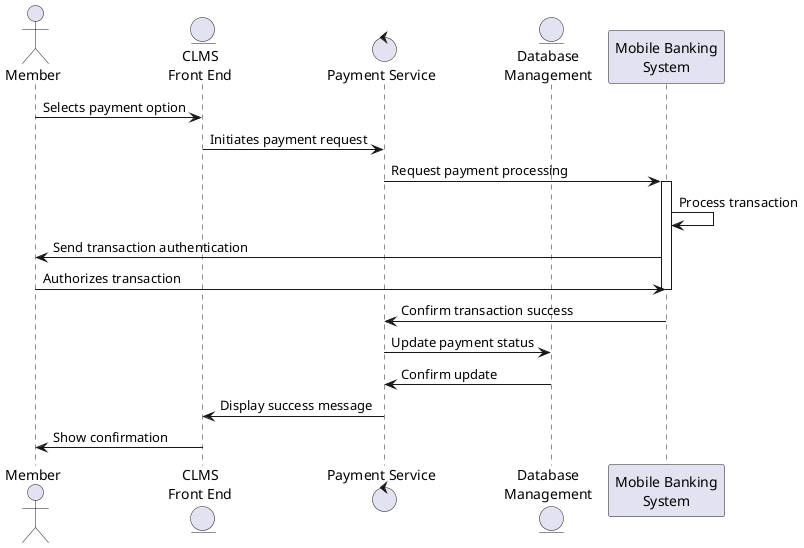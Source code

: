 @startuml
actor Member
entity "CLMS\nFront End" as FrontEnd
control "Payment Service" as PaymentService
entity "Database\nManagement" as Database
participant "Mobile Banking\nSystem" as MobileBanking

Member -> FrontEnd : Selects payment option
FrontEnd -> PaymentService : Initiates payment request
PaymentService -> MobileBanking : Request payment processing
activate MobileBanking

MobileBanking -> MobileBanking : Process transaction
MobileBanking -> Member : Send transaction authentication
Member -> MobileBanking : Authorizes transaction

deactivate MobileBanking
MobileBanking -> PaymentService : Confirm transaction success
PaymentService -> Database : Update payment status
Database -> PaymentService : Confirm update
PaymentService -> FrontEnd : Display success message
FrontEnd -> Member : Show confirmation
@enduml
